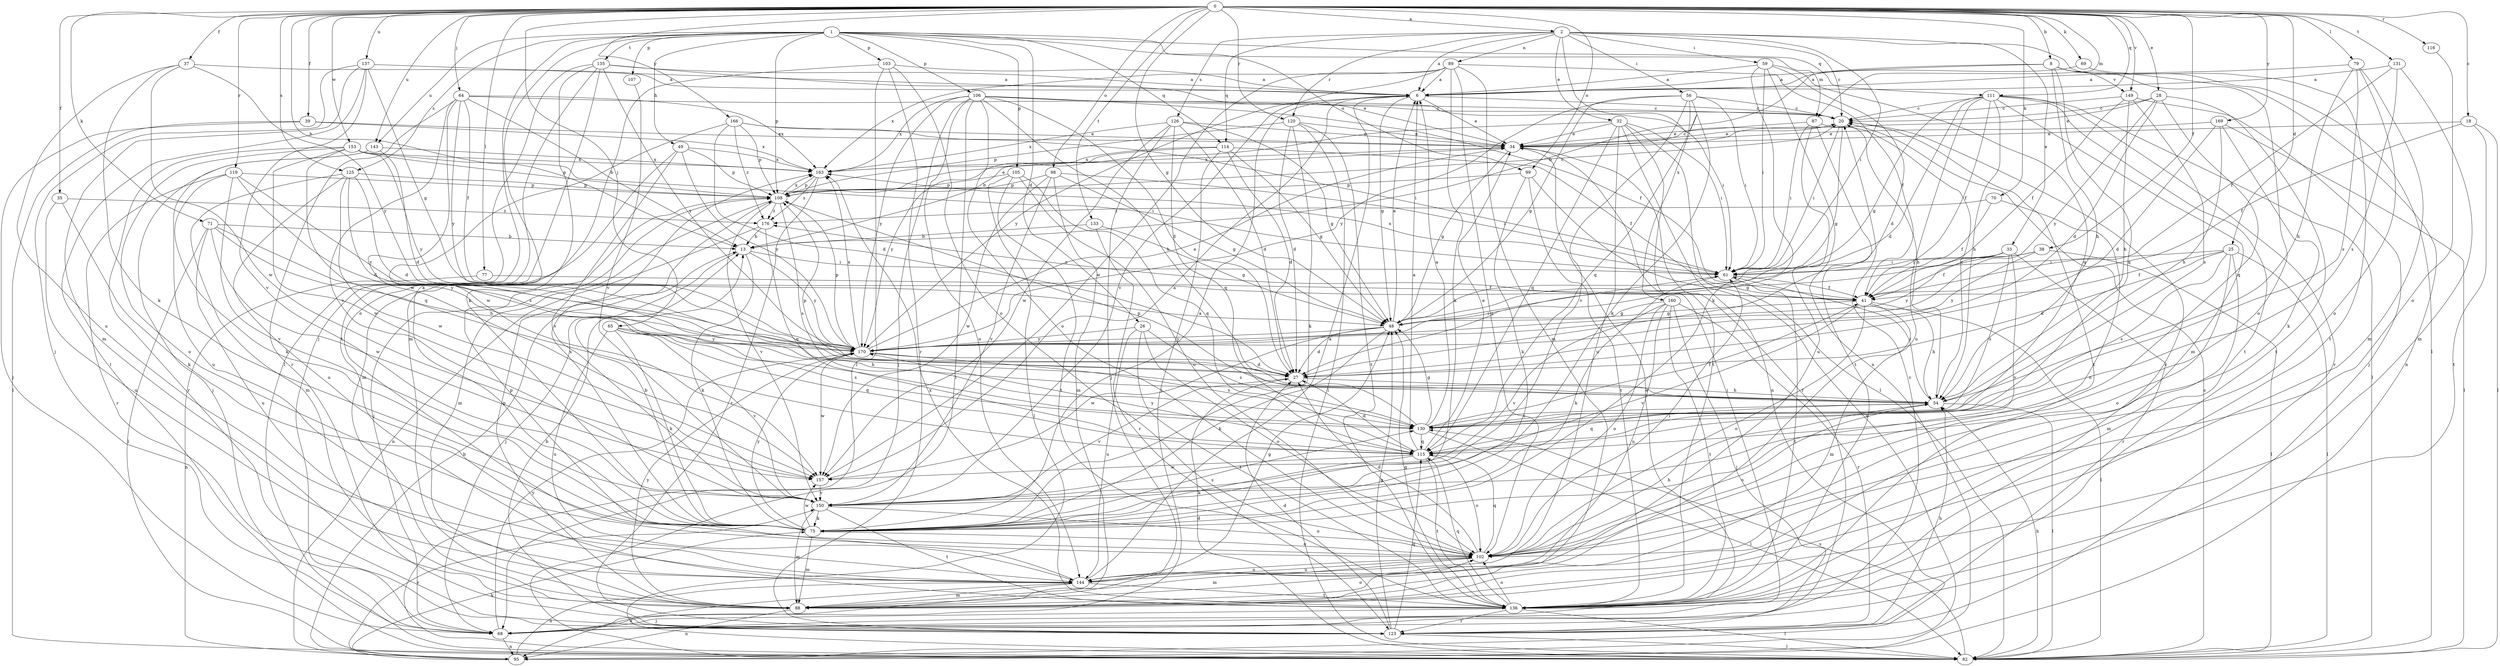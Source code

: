 strict digraph  {
0;
1;
2;
6;
8;
13;
18;
20;
25;
26;
27;
28;
32;
33;
34;
35;
37;
38;
39;
41;
48;
49;
54;
56;
59;
61;
64;
65;
68;
69;
70;
71;
75;
77;
79;
82;
87;
88;
89;
95;
98;
99;
102;
103;
105;
106;
107;
108;
111;
114;
115;
116;
119;
120;
123;
125;
126;
130;
131;
133;
135;
136;
137;
143;
144;
149;
150;
153;
157;
160;
163;
166;
169;
170;
176;
0 -> 2  [label=a];
0 -> 8  [label=b];
0 -> 13  [label=b];
0 -> 18  [label=c];
0 -> 25  [label=d];
0 -> 28  [label=e];
0 -> 35  [label=f];
0 -> 37  [label=f];
0 -> 38  [label=f];
0 -> 39  [label=f];
0 -> 48  [label=g];
0 -> 64  [label=j];
0 -> 65  [label=j];
0 -> 69  [label=k];
0 -> 70  [label=k];
0 -> 71  [label=k];
0 -> 77  [label=l];
0 -> 79  [label=l];
0 -> 87  [label=m];
0 -> 98  [label=o];
0 -> 99  [label=o];
0 -> 111  [label=q];
0 -> 116  [label=r];
0 -> 119  [label=r];
0 -> 120  [label=r];
0 -> 125  [label=s];
0 -> 131  [label=t];
0 -> 133  [label=t];
0 -> 137  [label=u];
0 -> 143  [label=u];
0 -> 149  [label=v];
0 -> 153  [label=w];
0 -> 166  [label=y];
0 -> 169  [label=y];
1 -> 26  [label=d];
1 -> 49  [label=h];
1 -> 68  [label=j];
1 -> 75  [label=k];
1 -> 87  [label=m];
1 -> 99  [label=o];
1 -> 103  [label=p];
1 -> 105  [label=p];
1 -> 106  [label=p];
1 -> 107  [label=p];
1 -> 108  [label=p];
1 -> 111  [label=q];
1 -> 114  [label=q];
1 -> 125  [label=s];
1 -> 135  [label=t];
1 -> 143  [label=u];
2 -> 6  [label=a];
2 -> 20  [label=c];
2 -> 32  [label=e];
2 -> 33  [label=e];
2 -> 56  [label=i];
2 -> 59  [label=i];
2 -> 61  [label=i];
2 -> 82  [label=l];
2 -> 89  [label=n];
2 -> 114  [label=q];
2 -> 120  [label=r];
2 -> 126  [label=s];
2 -> 160  [label=x];
6 -> 20  [label=c];
6 -> 34  [label=e];
6 -> 48  [label=g];
6 -> 170  [label=y];
8 -> 6  [label=a];
8 -> 13  [label=b];
8 -> 54  [label=h];
8 -> 95  [label=n];
8 -> 102  [label=o];
8 -> 115  [label=q];
8 -> 149  [label=v];
13 -> 61  [label=i];
13 -> 68  [label=j];
13 -> 75  [label=k];
13 -> 170  [label=y];
18 -> 34  [label=e];
18 -> 41  [label=f];
18 -> 82  [label=l];
18 -> 136  [label=t];
20 -> 34  [label=e];
20 -> 48  [label=g];
20 -> 61  [label=i];
20 -> 136  [label=t];
25 -> 27  [label=d];
25 -> 41  [label=f];
25 -> 61  [label=i];
25 -> 82  [label=l];
25 -> 88  [label=m];
25 -> 102  [label=o];
25 -> 130  [label=s];
26 -> 102  [label=o];
26 -> 130  [label=s];
26 -> 136  [label=t];
26 -> 144  [label=u];
26 -> 170  [label=y];
27 -> 54  [label=h];
27 -> 150  [label=v];
28 -> 20  [label=c];
28 -> 27  [label=d];
28 -> 34  [label=e];
28 -> 115  [label=q];
28 -> 136  [label=t];
28 -> 170  [label=y];
32 -> 13  [label=b];
32 -> 34  [label=e];
32 -> 61  [label=i];
32 -> 82  [label=l];
32 -> 95  [label=n];
32 -> 115  [label=q];
32 -> 136  [label=t];
32 -> 144  [label=u];
33 -> 48  [label=g];
33 -> 61  [label=i];
33 -> 123  [label=r];
33 -> 130  [label=s];
33 -> 150  [label=v];
33 -> 170  [label=y];
34 -> 20  [label=c];
34 -> 48  [label=g];
34 -> 68  [label=j];
34 -> 123  [label=r];
34 -> 163  [label=x];
35 -> 75  [label=k];
35 -> 144  [label=u];
35 -> 176  [label=z];
37 -> 6  [label=a];
37 -> 75  [label=k];
37 -> 144  [label=u];
37 -> 157  [label=w];
37 -> 170  [label=y];
38 -> 41  [label=f];
38 -> 61  [label=i];
38 -> 82  [label=l];
38 -> 170  [label=y];
39 -> 34  [label=e];
39 -> 68  [label=j];
39 -> 82  [label=l];
39 -> 163  [label=x];
41 -> 48  [label=g];
41 -> 54  [label=h];
41 -> 82  [label=l];
41 -> 88  [label=m];
41 -> 102  [label=o];
41 -> 150  [label=v];
41 -> 176  [label=z];
48 -> 6  [label=a];
48 -> 27  [label=d];
48 -> 75  [label=k];
48 -> 157  [label=w];
48 -> 170  [label=y];
49 -> 88  [label=m];
49 -> 108  [label=p];
49 -> 150  [label=v];
49 -> 163  [label=x];
49 -> 170  [label=y];
54 -> 20  [label=c];
54 -> 61  [label=i];
54 -> 82  [label=l];
54 -> 102  [label=o];
54 -> 108  [label=p];
54 -> 115  [label=q];
54 -> 130  [label=s];
56 -> 20  [label=c];
56 -> 48  [label=g];
56 -> 61  [label=i];
56 -> 75  [label=k];
56 -> 115  [label=q];
56 -> 150  [label=v];
56 -> 170  [label=y];
59 -> 6  [label=a];
59 -> 27  [label=d];
59 -> 61  [label=i];
59 -> 75  [label=k];
59 -> 95  [label=n];
59 -> 115  [label=q];
61 -> 41  [label=f];
61 -> 75  [label=k];
61 -> 136  [label=t];
61 -> 163  [label=x];
64 -> 13  [label=b];
64 -> 20  [label=c];
64 -> 41  [label=f];
64 -> 123  [label=r];
64 -> 150  [label=v];
64 -> 157  [label=w];
64 -> 163  [label=x];
64 -> 170  [label=y];
65 -> 54  [label=h];
65 -> 75  [label=k];
65 -> 115  [label=q];
65 -> 130  [label=s];
65 -> 144  [label=u];
65 -> 150  [label=v];
65 -> 170  [label=y];
68 -> 20  [label=c];
68 -> 34  [label=e];
68 -> 95  [label=n];
68 -> 170  [label=y];
69 -> 6  [label=a];
69 -> 136  [label=t];
70 -> 41  [label=f];
70 -> 102  [label=o];
70 -> 176  [label=z];
71 -> 13  [label=b];
71 -> 54  [label=h];
71 -> 82  [label=l];
71 -> 144  [label=u];
71 -> 157  [label=w];
71 -> 170  [label=y];
75 -> 6  [label=a];
75 -> 13  [label=b];
75 -> 88  [label=m];
75 -> 102  [label=o];
75 -> 130  [label=s];
75 -> 157  [label=w];
75 -> 163  [label=x];
75 -> 170  [label=y];
77 -> 41  [label=f];
77 -> 95  [label=n];
79 -> 6  [label=a];
79 -> 54  [label=h];
79 -> 88  [label=m];
79 -> 102  [label=o];
79 -> 130  [label=s];
82 -> 20  [label=c];
82 -> 27  [label=d];
82 -> 54  [label=h];
82 -> 130  [label=s];
87 -> 34  [label=e];
87 -> 54  [label=h];
87 -> 61  [label=i];
87 -> 136  [label=t];
87 -> 144  [label=u];
88 -> 95  [label=n];
88 -> 102  [label=o];
88 -> 108  [label=p];
88 -> 170  [label=y];
89 -> 6  [label=a];
89 -> 41  [label=f];
89 -> 75  [label=k];
89 -> 88  [label=m];
89 -> 102  [label=o];
89 -> 150  [label=v];
89 -> 157  [label=w];
89 -> 163  [label=x];
95 -> 13  [label=b];
95 -> 75  [label=k];
95 -> 144  [label=u];
95 -> 150  [label=v];
98 -> 48  [label=g];
98 -> 61  [label=i];
98 -> 88  [label=m];
98 -> 108  [label=p];
98 -> 150  [label=v];
98 -> 157  [label=w];
99 -> 75  [label=k];
99 -> 95  [label=n];
99 -> 108  [label=p];
99 -> 136  [label=t];
102 -> 27  [label=d];
102 -> 54  [label=h];
102 -> 61  [label=i];
102 -> 88  [label=m];
102 -> 115  [label=q];
102 -> 144  [label=u];
103 -> 6  [label=a];
103 -> 82  [label=l];
103 -> 88  [label=m];
103 -> 102  [label=o];
103 -> 123  [label=r];
105 -> 82  [label=l];
105 -> 102  [label=o];
105 -> 108  [label=p];
105 -> 115  [label=q];
105 -> 136  [label=t];
106 -> 20  [label=c];
106 -> 27  [label=d];
106 -> 41  [label=f];
106 -> 54  [label=h];
106 -> 61  [label=i];
106 -> 68  [label=j];
106 -> 82  [label=l];
106 -> 102  [label=o];
106 -> 144  [label=u];
106 -> 163  [label=x];
106 -> 170  [label=y];
107 -> 150  [label=v];
108 -> 20  [label=c];
108 -> 34  [label=e];
108 -> 68  [label=j];
108 -> 88  [label=m];
108 -> 130  [label=s];
108 -> 150  [label=v];
108 -> 163  [label=x];
108 -> 176  [label=z];
111 -> 20  [label=c];
111 -> 27  [label=d];
111 -> 41  [label=f];
111 -> 48  [label=g];
111 -> 54  [label=h];
111 -> 82  [label=l];
111 -> 88  [label=m];
111 -> 123  [label=r];
111 -> 136  [label=t];
111 -> 144  [label=u];
114 -> 27  [label=d];
114 -> 41  [label=f];
114 -> 48  [label=g];
114 -> 68  [label=j];
114 -> 163  [label=x];
114 -> 170  [label=y];
115 -> 6  [label=a];
115 -> 27  [label=d];
115 -> 34  [label=e];
115 -> 75  [label=k];
115 -> 102  [label=o];
115 -> 136  [label=t];
115 -> 157  [label=w];
115 -> 170  [label=y];
116 -> 102  [label=o];
119 -> 27  [label=d];
119 -> 75  [label=k];
119 -> 108  [label=p];
119 -> 123  [label=r];
119 -> 150  [label=v];
119 -> 170  [label=y];
120 -> 27  [label=d];
120 -> 34  [label=e];
120 -> 75  [label=k];
120 -> 82  [label=l];
120 -> 108  [label=p];
120 -> 136  [label=t];
123 -> 13  [label=b];
123 -> 27  [label=d];
123 -> 48  [label=g];
123 -> 54  [label=h];
123 -> 82  [label=l];
123 -> 115  [label=q];
125 -> 27  [label=d];
125 -> 88  [label=m];
125 -> 108  [label=p];
125 -> 130  [label=s];
125 -> 144  [label=u];
125 -> 157  [label=w];
126 -> 27  [label=d];
126 -> 34  [label=e];
126 -> 48  [label=g];
126 -> 68  [label=j];
126 -> 115  [label=q];
126 -> 157  [label=w];
126 -> 163  [label=x];
130 -> 6  [label=a];
130 -> 41  [label=f];
130 -> 48  [label=g];
130 -> 82  [label=l];
130 -> 108  [label=p];
130 -> 115  [label=q];
131 -> 6  [label=a];
131 -> 41  [label=f];
131 -> 88  [label=m];
131 -> 130  [label=s];
133 -> 13  [label=b];
133 -> 48  [label=g];
133 -> 123  [label=r];
135 -> 6  [label=a];
135 -> 34  [label=e];
135 -> 75  [label=k];
135 -> 82  [label=l];
135 -> 102  [label=o];
135 -> 136  [label=t];
135 -> 170  [label=y];
136 -> 20  [label=c];
136 -> 48  [label=g];
136 -> 68  [label=j];
136 -> 82  [label=l];
136 -> 102  [label=o];
136 -> 115  [label=q];
136 -> 123  [label=r];
136 -> 163  [label=x];
137 -> 6  [label=a];
137 -> 48  [label=g];
137 -> 68  [label=j];
137 -> 82  [label=l];
137 -> 88  [label=m];
137 -> 150  [label=v];
143 -> 27  [label=d];
143 -> 68  [label=j];
143 -> 144  [label=u];
143 -> 163  [label=x];
144 -> 6  [label=a];
144 -> 48  [label=g];
144 -> 88  [label=m];
144 -> 95  [label=n];
144 -> 102  [label=o];
144 -> 108  [label=p];
144 -> 136  [label=t];
149 -> 20  [label=c];
149 -> 41  [label=f];
149 -> 54  [label=h];
149 -> 68  [label=j];
149 -> 130  [label=s];
150 -> 75  [label=k];
150 -> 88  [label=m];
150 -> 102  [label=o];
150 -> 136  [label=t];
153 -> 61  [label=i];
153 -> 102  [label=o];
153 -> 108  [label=p];
153 -> 115  [label=q];
153 -> 123  [label=r];
153 -> 157  [label=w];
153 -> 163  [label=x];
153 -> 170  [label=y];
157 -> 6  [label=a];
157 -> 150  [label=v];
160 -> 48  [label=g];
160 -> 68  [label=j];
160 -> 102  [label=o];
160 -> 123  [label=r];
160 -> 136  [label=t];
160 -> 144  [label=u];
160 -> 150  [label=v];
163 -> 108  [label=p];
163 -> 123  [label=r];
163 -> 176  [label=z];
166 -> 27  [label=d];
166 -> 34  [label=e];
166 -> 61  [label=i];
166 -> 108  [label=p];
166 -> 157  [label=w];
166 -> 176  [label=z];
169 -> 27  [label=d];
169 -> 34  [label=e];
169 -> 54  [label=h];
169 -> 75  [label=k];
169 -> 82  [label=l];
170 -> 27  [label=d];
170 -> 34  [label=e];
170 -> 61  [label=i];
170 -> 108  [label=p];
170 -> 130  [label=s];
170 -> 157  [label=w];
170 -> 163  [label=x];
176 -> 13  [label=b];
176 -> 95  [label=n];
176 -> 115  [label=q];
}
